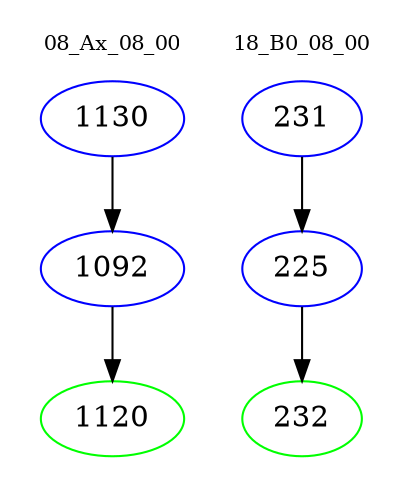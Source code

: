 digraph{
subgraph cluster_0 {
color = white
label = "08_Ax_08_00";
fontsize=10;
T0_1130 [label="1130", color="blue"]
T0_1130 -> T0_1092 [color="black"]
T0_1092 [label="1092", color="blue"]
T0_1092 -> T0_1120 [color="black"]
T0_1120 [label="1120", color="green"]
}
subgraph cluster_1 {
color = white
label = "18_B0_08_00";
fontsize=10;
T1_231 [label="231", color="blue"]
T1_231 -> T1_225 [color="black"]
T1_225 [label="225", color="blue"]
T1_225 -> T1_232 [color="black"]
T1_232 [label="232", color="green"]
}
}

